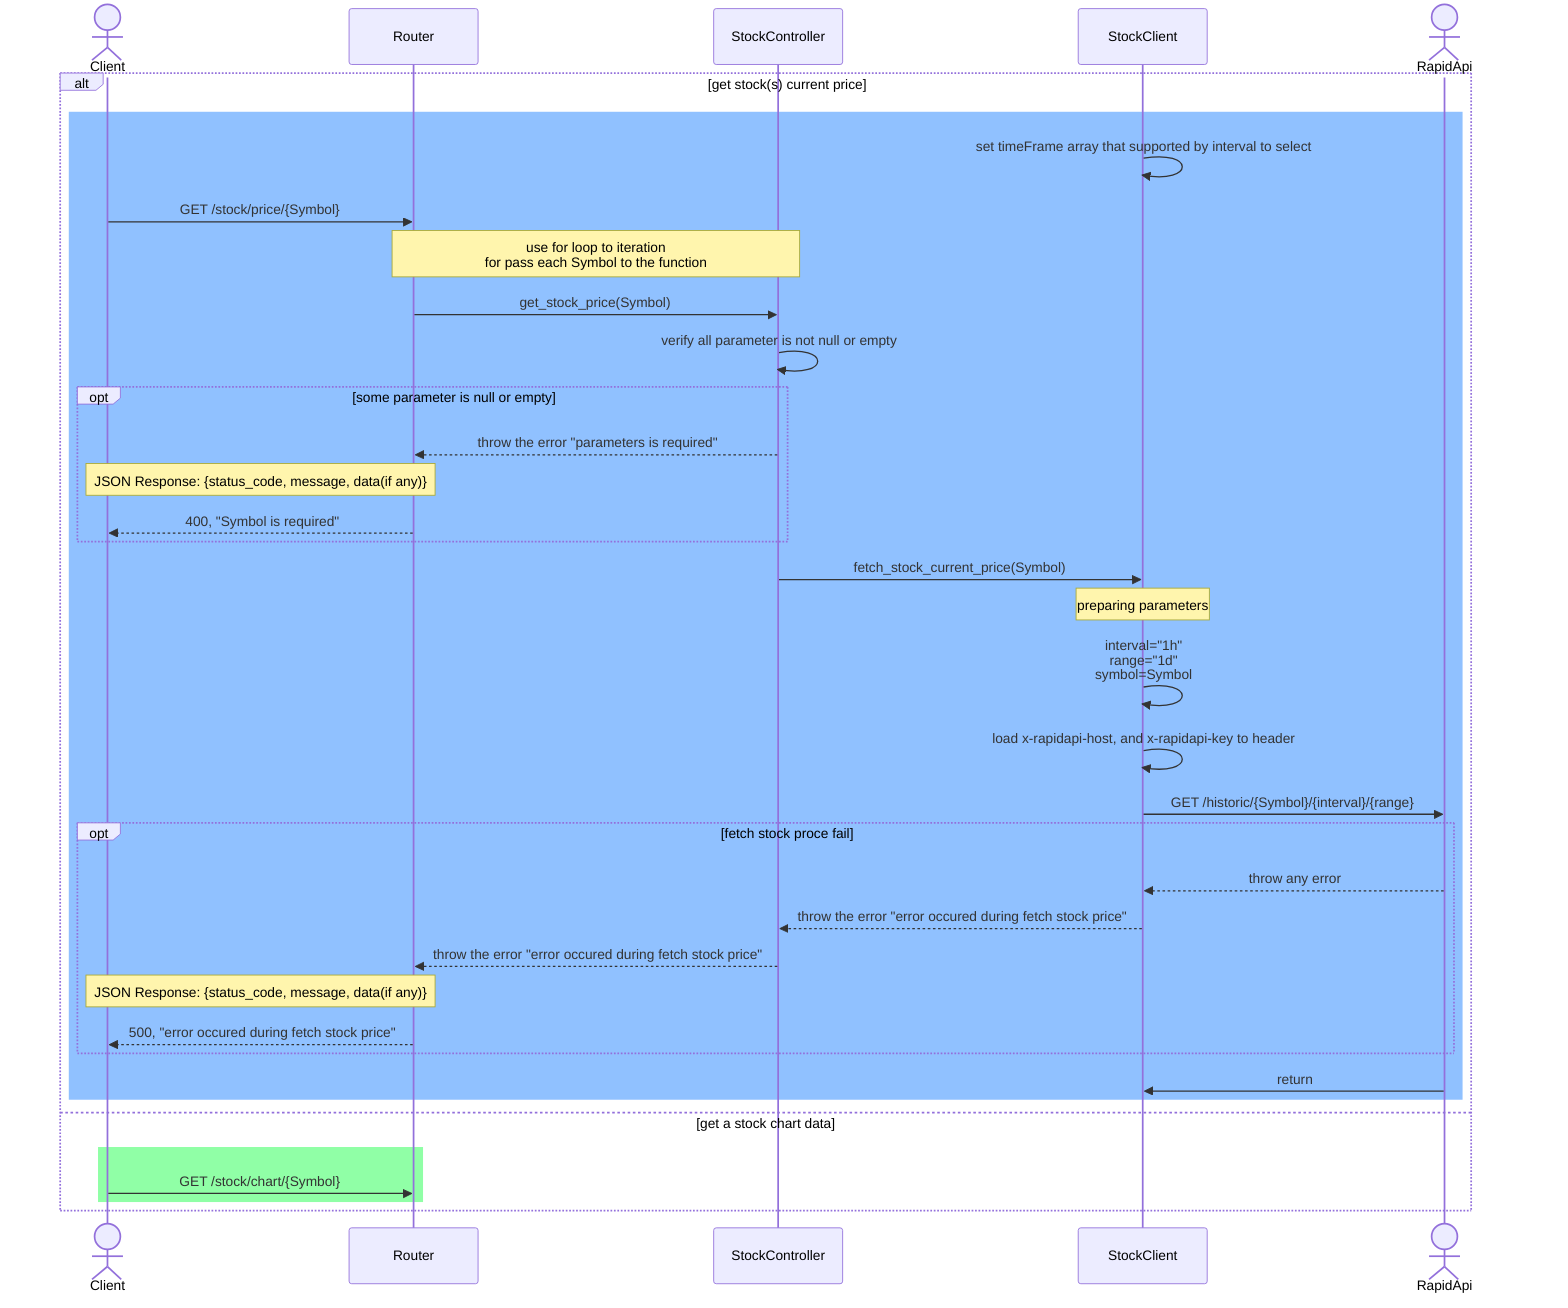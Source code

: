 sequenceDiagram
    actor Client
    participant Router
    participant Cont as StockController
    participant Stock as StockClient
    actor RapidApi
    %% STOCK_PULSE_API document: https://rapidapi.com/manwilbahaa/api/yahoo-finance127

    %% add STOCK_PULSE_API_URL = "https://yahoo-finance127.p.rapidapi.com" to .env
    %% add x-rapidapi-host, and x-rapidapi-key from STOCK_PULSE_API document to .env

    alt get stock(s) current price
        rect rgb(144,193,255)
            Stock->>Stock: set timeFrame array that supported by interval to select
            Client->>Router: GET /stock/price/{Symbol}
            Note over Router, Cont: use for loop to iteration<br>for pass each Symbol to the function
            Router->>Cont: get_stock_price(Symbol)
            Cont->>Cont: verify all parameter is not null or empty
            opt some parameter is null or empty
                Cont-->>Router: throw the error "parameters is required"
                Note over Router,Client: JSON Response: {status_code, message, data(if any)}
                Router-->>Client: 400, "Symbol is required"
            end
            Cont->>Stock: fetch_stock_current_price(Symbol)
            Note over Stock: preparing parameters
            Stock->>Stock: interval="1h"<br>range="1d"<br>symbol=Symbol
            Stock->>Stock: load x-rapidapi-host, and x-rapidapi-key to header
            Stock->>RapidApi: GET /historic/{Symbol}/{interval}/{range}
            opt fetch stock proce fail
                RapidApi-->>Stock: throw any error
                Stock-->>Cont: throw the error "error occured during fetch stock price"
                Cont-->>Router: throw the error "error occured during fetch stock price"
                Note over Router,Client: JSON Response: {status_code, message, data(if any)}
                Router-->>Client: 500, "error occured during fetch stock price"
            end
            RapidApi->>Stock: return


        end
    else get a stock chart data
        rect rgb(144,255,166)
            Client->> Router: GET /stock/chart/{Symbol}
        end
    end